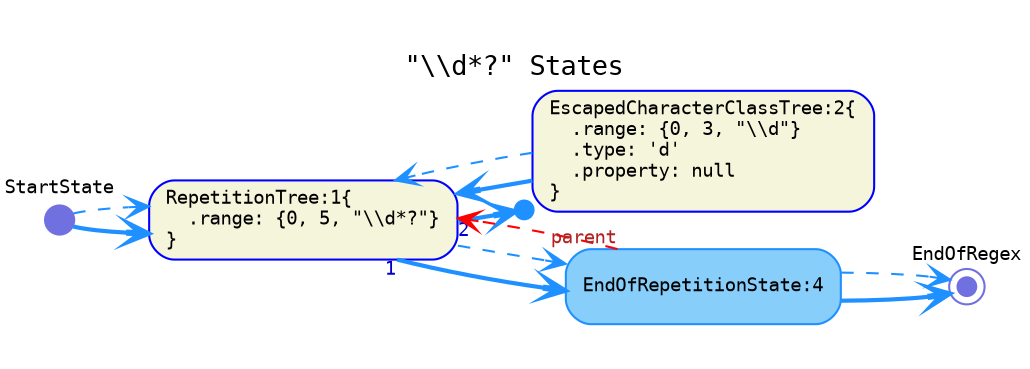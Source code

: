 digraph G {
  rankdir=LR;
  graph [fontname="Monospace", fontsize="13", pad="0.3"]
  labelloc="t";
  label="\"\\\\d*?\" States";

  // tree-and-state nodes
  node [fontname="Monospace", fontsize= "9", shape="box", style="rounded,filled", color="Blue", fillcolor="Beige", fixedsize="false", width="0.75"]
  1[ label="RepetitionTree:1\{\l  .range: \{0, 5, \"\\\\d*?\"\}\l\}\l" ]
  2[ label="EscapedCharacterClassTree:2\{\l  .range: \{0, 3, \"\\\\d\"\}\l  .type: 'd'\l  .property: null\l\}\l" ]

  // start nodes
  node [fontname="Monospace", fontsize= "9", shape="circle", style="rounded,filled", color="#7070E0", fillcolor="#7070E0", fixedsize="true", width="0.20"]
  StartState[ label="StartState\l\l\l\l" ]

  // state nodes
  node [fontname="Monospace", fontsize= "9", shape="box", style="rounded,filled", color="DodgerBlue", fillcolor="LightSkyBlue", fixedsize="false", width="0.75"]
  4[ label="EndOfRepetitionState:4\l" ]

  // end nodes
  node [fontname="Monospace", fontsize= "9", shape="doublecircle", style="rounded,filled", color="#7070E0", fillcolor="#7070E0", fixedsize="true", width="0.12"]
  EndOfRegex[ label="EndOfRegex\l\l\l\l" ]

  // epsilon-successor edges
  edge [fontname="Monospace", fontsize="9", style="bold", color="DodgerBlue", fontcolor="MediumBlue", arrowhead="vee", arrowtail="none", dir="both"]
  StartState -> 1 [ label="",  taillabel="" ]
  1 -> 4 [ label="",  taillabel="1" ]
  4 -> EndOfRegex [ label="",  taillabel="" ]
  2 -> 1 [ label="",  taillabel="" ]

  // continuation edges
  edge [fontname="Monospace", fontsize="9", style="dashed", color="DodgerBlue", fontcolor="MediumBlue", arrowhead="vee", arrowtail="none", dir="both"]
  StartState -> 1 [ label="",  taillabel="" ]
  1 -> 4 [ label="",  taillabel="" ]
  4 -> EndOfRegex [ label="",  taillabel="" ]
  2 -> 1 [ label="",  taillabel="" ]

  // character-successor edges
  edge [fontname="Monospace", fontsize="9", style="bold", color="DodgerBlue", fontcolor="MediumBlue", arrowhead="dotvee", arrowtail="none", dir="both"]
  1 -> 2 [ label="",  taillabel="2" ]

  // reference edges
  edge [fontname="Monospace", fontsize="9", style="dashed", color="Red", fontcolor="Firebrick", arrowhead="vee", arrowtail="none", dir="both"]
  4 -> 1 [ label="",  taillabel="parent" ]
}
